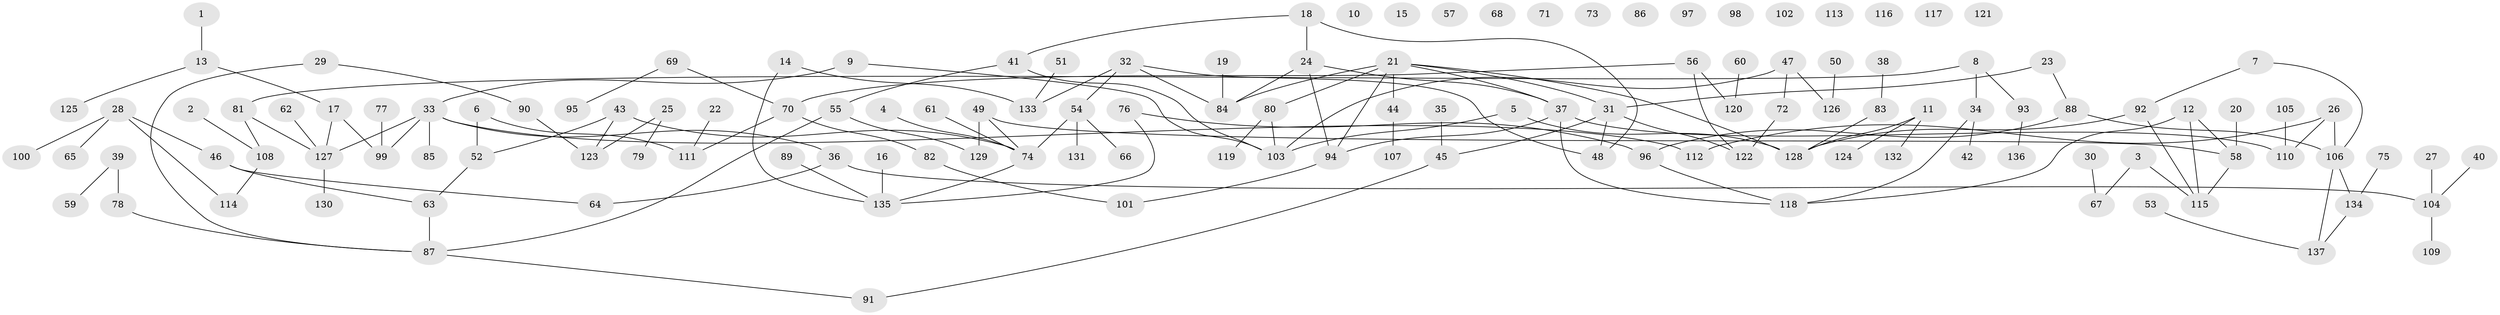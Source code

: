 // coarse degree distribution, {1: 0.36764705882352944, 2: 0.10294117647058823, 3: 0.10294117647058823, 8: 0.029411764705882353, 4: 0.08823529411764706, 10: 0.014705882352941176, 0: 0.20588235294117646, 5: 0.029411764705882353, 7: 0.029411764705882353, 6: 0.029411764705882353}
// Generated by graph-tools (version 1.1) at 2025/16/03/04/25 18:16:37]
// undirected, 137 vertices, 150 edges
graph export_dot {
graph [start="1"]
  node [color=gray90,style=filled];
  1;
  2;
  3;
  4;
  5;
  6;
  7;
  8;
  9;
  10;
  11;
  12;
  13;
  14;
  15;
  16;
  17;
  18;
  19;
  20;
  21;
  22;
  23;
  24;
  25;
  26;
  27;
  28;
  29;
  30;
  31;
  32;
  33;
  34;
  35;
  36;
  37;
  38;
  39;
  40;
  41;
  42;
  43;
  44;
  45;
  46;
  47;
  48;
  49;
  50;
  51;
  52;
  53;
  54;
  55;
  56;
  57;
  58;
  59;
  60;
  61;
  62;
  63;
  64;
  65;
  66;
  67;
  68;
  69;
  70;
  71;
  72;
  73;
  74;
  75;
  76;
  77;
  78;
  79;
  80;
  81;
  82;
  83;
  84;
  85;
  86;
  87;
  88;
  89;
  90;
  91;
  92;
  93;
  94;
  95;
  96;
  97;
  98;
  99;
  100;
  101;
  102;
  103;
  104;
  105;
  106;
  107;
  108;
  109;
  110;
  111;
  112;
  113;
  114;
  115;
  116;
  117;
  118;
  119;
  120;
  121;
  122;
  123;
  124;
  125;
  126;
  127;
  128;
  129;
  130;
  131;
  132;
  133;
  134;
  135;
  136;
  137;
  1 -- 13;
  2 -- 108;
  3 -- 67;
  3 -- 115;
  4 -- 74;
  5 -- 103;
  5 -- 128;
  6 -- 52;
  6 -- 111;
  7 -- 92;
  7 -- 106;
  8 -- 34;
  8 -- 81;
  8 -- 93;
  9 -- 33;
  9 -- 103;
  11 -- 124;
  11 -- 128;
  11 -- 132;
  12 -- 58;
  12 -- 115;
  12 -- 118;
  13 -- 17;
  13 -- 125;
  14 -- 133;
  14 -- 135;
  16 -- 135;
  17 -- 99;
  17 -- 127;
  18 -- 24;
  18 -- 41;
  18 -- 48;
  19 -- 84;
  20 -- 58;
  21 -- 31;
  21 -- 37;
  21 -- 44;
  21 -- 80;
  21 -- 84;
  21 -- 94;
  21 -- 128;
  22 -- 111;
  23 -- 31;
  23 -- 88;
  24 -- 37;
  24 -- 84;
  24 -- 94;
  25 -- 79;
  25 -- 123;
  26 -- 106;
  26 -- 110;
  26 -- 112;
  27 -- 104;
  28 -- 46;
  28 -- 65;
  28 -- 100;
  28 -- 114;
  29 -- 87;
  29 -- 90;
  30 -- 67;
  31 -- 45;
  31 -- 48;
  31 -- 122;
  32 -- 48;
  32 -- 54;
  32 -- 84;
  32 -- 133;
  33 -- 36;
  33 -- 85;
  33 -- 99;
  33 -- 112;
  33 -- 127;
  34 -- 42;
  34 -- 118;
  35 -- 45;
  36 -- 64;
  36 -- 104;
  37 -- 94;
  37 -- 110;
  37 -- 118;
  38 -- 83;
  39 -- 59;
  39 -- 78;
  40 -- 104;
  41 -- 55;
  41 -- 103;
  43 -- 52;
  43 -- 74;
  43 -- 123;
  44 -- 107;
  45 -- 91;
  46 -- 63;
  46 -- 64;
  47 -- 72;
  47 -- 103;
  47 -- 126;
  49 -- 58;
  49 -- 74;
  49 -- 129;
  50 -- 126;
  51 -- 133;
  52 -- 63;
  53 -- 137;
  54 -- 66;
  54 -- 74;
  54 -- 131;
  55 -- 87;
  55 -- 129;
  56 -- 70;
  56 -- 120;
  56 -- 122;
  58 -- 115;
  60 -- 120;
  61 -- 74;
  62 -- 127;
  63 -- 87;
  69 -- 70;
  69 -- 95;
  70 -- 82;
  70 -- 111;
  72 -- 122;
  74 -- 135;
  75 -- 134;
  76 -- 96;
  76 -- 135;
  77 -- 99;
  78 -- 87;
  80 -- 103;
  80 -- 119;
  81 -- 108;
  81 -- 127;
  82 -- 101;
  83 -- 128;
  87 -- 91;
  88 -- 96;
  88 -- 106;
  89 -- 135;
  90 -- 123;
  92 -- 115;
  92 -- 128;
  93 -- 136;
  94 -- 101;
  96 -- 118;
  104 -- 109;
  105 -- 110;
  106 -- 134;
  106 -- 137;
  108 -- 114;
  127 -- 130;
  134 -- 137;
}
